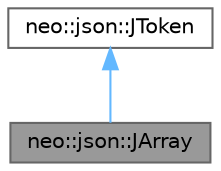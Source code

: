 digraph "neo::json::JArray"
{
 // LATEX_PDF_SIZE
  bgcolor="transparent";
  edge [fontname=Helvetica,fontsize=10,labelfontname=Helvetica,labelfontsize=10];
  node [fontname=Helvetica,fontsize=10,shape=box,height=0.2,width=0.4];
  Node1 [id="Node000001",label="neo::json::JArray",height=0.2,width=0.4,color="gray40", fillcolor="grey60", style="filled", fontcolor="black",tooltip="Represents a JSON array."];
  Node2 -> Node1 [id="edge2_Node000001_Node000002",dir="back",color="steelblue1",style="solid",tooltip=" "];
  Node2 [id="Node000002",label="neo::json::JToken",height=0.2,width=0.4,color="gray40", fillcolor="white", style="filled",URL="$classneo_1_1json_1_1_j_token.html",tooltip="Base class for all JSON tokens."];
}
